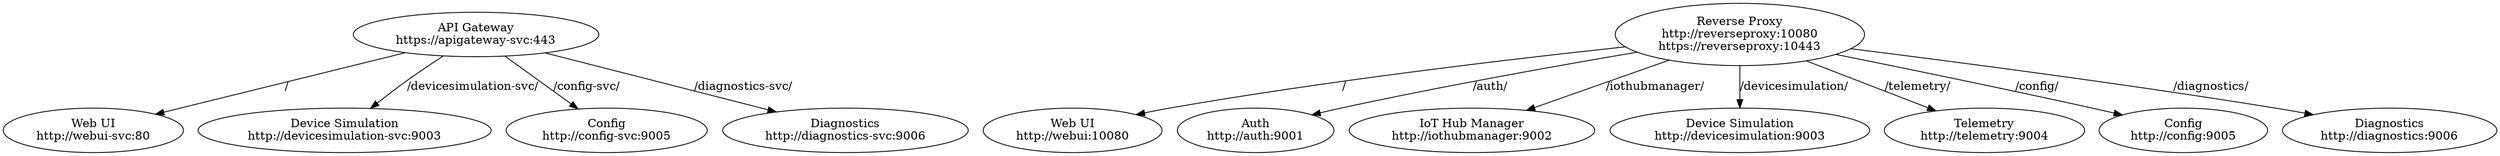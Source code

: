 digraph {
    apigateway[label="API Gateway\nhttps://apigateway-svc:443"]
    webui1[label="Web UI\nhttp://webui-svc:80"]
    devicesimulation1[label="Device Simulation\nhttp://devicesimulation-svc:9003"]
    config1[label="Config\nhttp://config-svc:9005"]
    diagnostics1[label="Diagnostics\nhttp://diagnostics-svc:9006"]
    apigateway -> devicesimulation1[label="/devicesimulation-svc/"]
    apigateway -> diagnostics1[label="/diagnostics-svc/"]
    apigateway -> config1[label="/config-svc/"]
    apigateway -> webui1[label="/"]

    reverseproxy[label="Reverse Proxy\nhttp://reverseproxy:10080\nhttps://reverseproxy:10443"]
    webui2[label="Web UI\nhttp://webui:10080"]
    auth[label="Auth\nhttp://auth:9001"]
    iothubmanager[label="IoT Hub Manager\nhttp://iothubmanager:9002"]
    devicesimulation2[label="Device Simulation\nhttp://devicesimulation:9003"]
    telemetry[label="Telemetry\nhttp://telemetry:9004"]
    config2[label="Config\nhttp://config:9005"]
    diagnostics2[label="Diagnostics\nhttp://diagnostics:9006"]
    reverseproxy -> webui2[label="/"]
    reverseproxy -> auth[label="/auth/"]
    reverseproxy -> iothubmanager[label="/iothubmanager/"]
    reverseproxy -> devicesimulation2[label="/devicesimulation/"]
    reverseproxy -> telemetry[label="/telemetry/"]
    reverseproxy -> config2[label="/config/"]
    reverseproxy -> diagnostics2[label="/diagnostics/"]
}